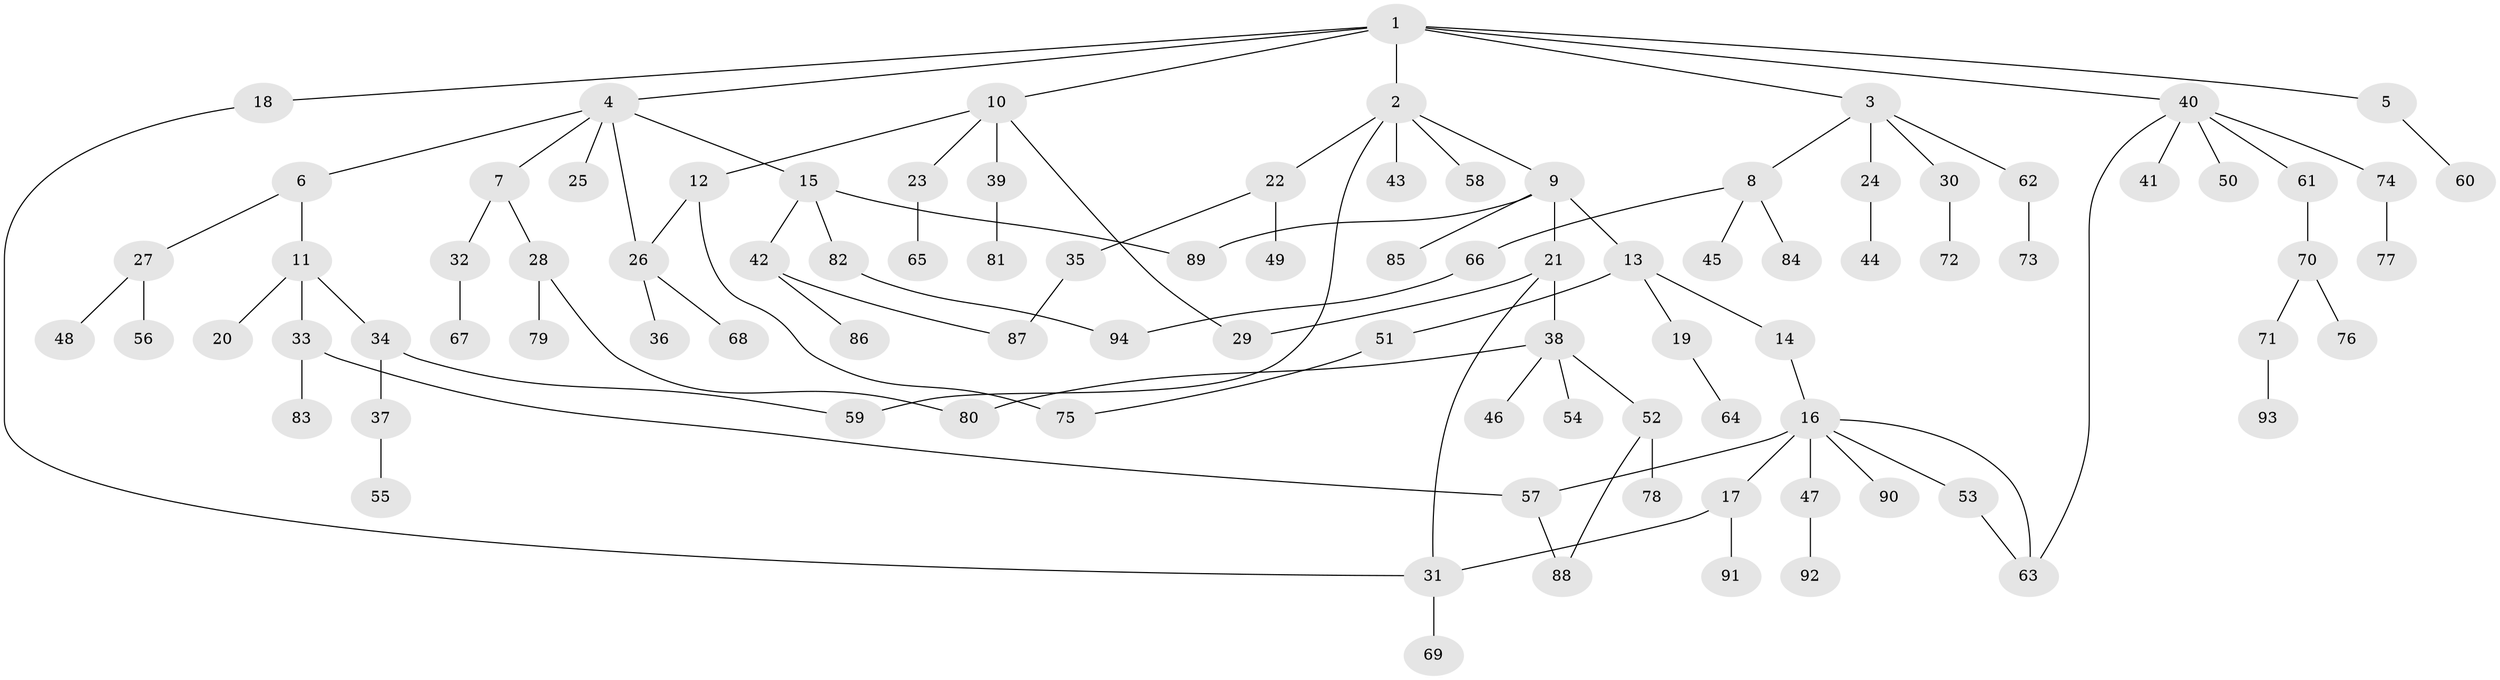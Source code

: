 // Generated by graph-tools (version 1.1) at 2025/41/03/09/25 04:41:00]
// undirected, 94 vertices, 107 edges
graph export_dot {
graph [start="1"]
  node [color=gray90,style=filled];
  1;
  2;
  3;
  4;
  5;
  6;
  7;
  8;
  9;
  10;
  11;
  12;
  13;
  14;
  15;
  16;
  17;
  18;
  19;
  20;
  21;
  22;
  23;
  24;
  25;
  26;
  27;
  28;
  29;
  30;
  31;
  32;
  33;
  34;
  35;
  36;
  37;
  38;
  39;
  40;
  41;
  42;
  43;
  44;
  45;
  46;
  47;
  48;
  49;
  50;
  51;
  52;
  53;
  54;
  55;
  56;
  57;
  58;
  59;
  60;
  61;
  62;
  63;
  64;
  65;
  66;
  67;
  68;
  69;
  70;
  71;
  72;
  73;
  74;
  75;
  76;
  77;
  78;
  79;
  80;
  81;
  82;
  83;
  84;
  85;
  86;
  87;
  88;
  89;
  90;
  91;
  92;
  93;
  94;
  1 -- 2;
  1 -- 3;
  1 -- 4;
  1 -- 5;
  1 -- 10;
  1 -- 18;
  1 -- 40;
  2 -- 9;
  2 -- 22;
  2 -- 43;
  2 -- 58;
  2 -- 59;
  3 -- 8;
  3 -- 24;
  3 -- 30;
  3 -- 62;
  4 -- 6;
  4 -- 7;
  4 -- 15;
  4 -- 25;
  4 -- 26;
  5 -- 60;
  6 -- 11;
  6 -- 27;
  7 -- 28;
  7 -- 32;
  8 -- 45;
  8 -- 66;
  8 -- 84;
  9 -- 13;
  9 -- 21;
  9 -- 85;
  9 -- 89;
  10 -- 12;
  10 -- 23;
  10 -- 29;
  10 -- 39;
  11 -- 20;
  11 -- 33;
  11 -- 34;
  12 -- 26;
  12 -- 75;
  13 -- 14;
  13 -- 19;
  13 -- 51;
  14 -- 16;
  15 -- 42;
  15 -- 82;
  15 -- 89;
  16 -- 17;
  16 -- 47;
  16 -- 53;
  16 -- 57;
  16 -- 90;
  16 -- 63;
  17 -- 91;
  17 -- 31;
  18 -- 31;
  19 -- 64;
  21 -- 31;
  21 -- 38;
  21 -- 29;
  22 -- 35;
  22 -- 49;
  23 -- 65;
  24 -- 44;
  26 -- 36;
  26 -- 68;
  27 -- 48;
  27 -- 56;
  28 -- 79;
  28 -- 80;
  30 -- 72;
  31 -- 69;
  32 -- 67;
  33 -- 83;
  33 -- 57;
  34 -- 37;
  34 -- 59;
  35 -- 87;
  37 -- 55;
  38 -- 46;
  38 -- 52;
  38 -- 54;
  38 -- 80;
  39 -- 81;
  40 -- 41;
  40 -- 50;
  40 -- 61;
  40 -- 63;
  40 -- 74;
  42 -- 86;
  42 -- 87;
  47 -- 92;
  51 -- 75;
  52 -- 78;
  52 -- 88;
  53 -- 63;
  57 -- 88;
  61 -- 70;
  62 -- 73;
  66 -- 94;
  70 -- 71;
  70 -- 76;
  71 -- 93;
  74 -- 77;
  82 -- 94;
}
